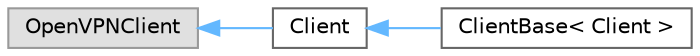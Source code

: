 digraph "类继承关系图"
{
 // LATEX_PDF_SIZE
  bgcolor="transparent";
  edge [fontname=Helvetica,fontsize=10,labelfontname=Helvetica,labelfontsize=10];
  node [fontname=Helvetica,fontsize=10,shape=box,height=0.2,width=0.4];
  rankdir="LR";
  Node0 [id="Node000000",label="OpenVPNClient",height=0.2,width=0.4,color="grey60", fillcolor="#E0E0E0", style="filled",tooltip=" "];
  Node0 -> Node1 [id="edge5711_Node000000_Node000001",dir="back",color="steelblue1",style="solid",tooltip=" "];
  Node1 [id="Node000001",label="Client",height=0.2,width=0.4,color="grey40", fillcolor="white", style="filled",URL="$class_client.html",tooltip=" "];
  Node1 -> Node2 [id="edge5712_Node000001_Node000002",dir="back",color="steelblue1",style="solid",tooltip=" "];
  Node2 [id="Node000002",label="ClientBase\< Client \>",height=0.2,width=0.4,color="grey40", fillcolor="white", style="filled",URL="$class_client_base.html",tooltip=" "];
}
